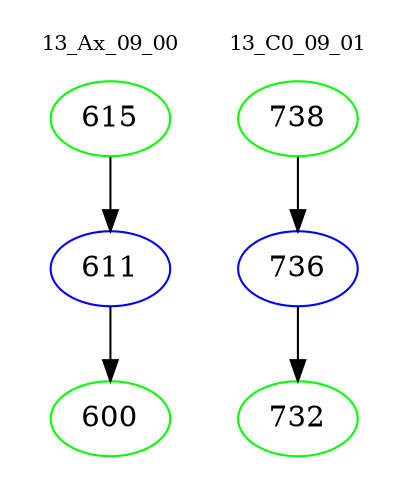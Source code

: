 digraph{
subgraph cluster_0 {
color = white
label = "13_Ax_09_00";
fontsize=10;
T0_615 [label="615", color="green"]
T0_615 -> T0_611 [color="black"]
T0_611 [label="611", color="blue"]
T0_611 -> T0_600 [color="black"]
T0_600 [label="600", color="green"]
}
subgraph cluster_1 {
color = white
label = "13_C0_09_01";
fontsize=10;
T1_738 [label="738", color="green"]
T1_738 -> T1_736 [color="black"]
T1_736 [label="736", color="blue"]
T1_736 -> T1_732 [color="black"]
T1_732 [label="732", color="green"]
}
}
